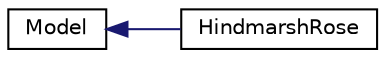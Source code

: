 digraph "Graphical Class Hierarchy"
{
 // LATEX_PDF_SIZE
  edge [fontname="Helvetica",fontsize="10",labelfontname="Helvetica",labelfontsize="10"];
  node [fontname="Helvetica",fontsize="10",shape=record];
  rankdir="LR";
  Node0 [label="Model",height=0.2,width=0.4,color="black", fillcolor="white", style="filled",URL="$classModel.html",tooltip="This class implements the base class model."];
  Node0 -> Node1 [dir="back",color="midnightblue",fontsize="10",style="solid",fontname="Helvetica"];
  Node1 [label="HindmarshRose",height=0.2,width=0.4,color="black", fillcolor="white", style="filled",URL="$classHindmarshRose.html",tooltip="This function initialices the model."];
}
